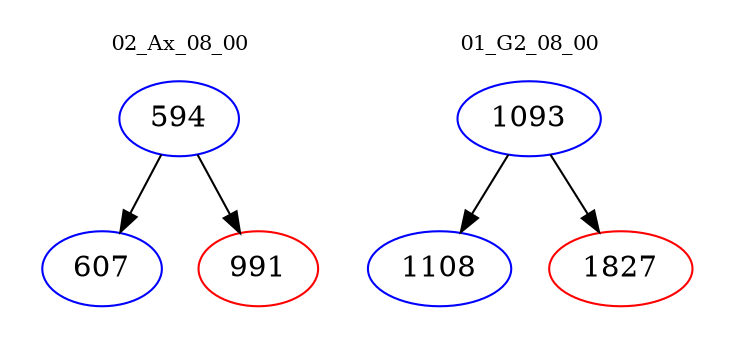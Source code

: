 digraph{
subgraph cluster_0 {
color = white
label = "02_Ax_08_00";
fontsize=10;
T0_594 [label="594", color="blue"]
T0_594 -> T0_607 [color="black"]
T0_607 [label="607", color="blue"]
T0_594 -> T0_991 [color="black"]
T0_991 [label="991", color="red"]
}
subgraph cluster_1 {
color = white
label = "01_G2_08_00";
fontsize=10;
T1_1093 [label="1093", color="blue"]
T1_1093 -> T1_1108 [color="black"]
T1_1108 [label="1108", color="blue"]
T1_1093 -> T1_1827 [color="black"]
T1_1827 [label="1827", color="red"]
}
}
